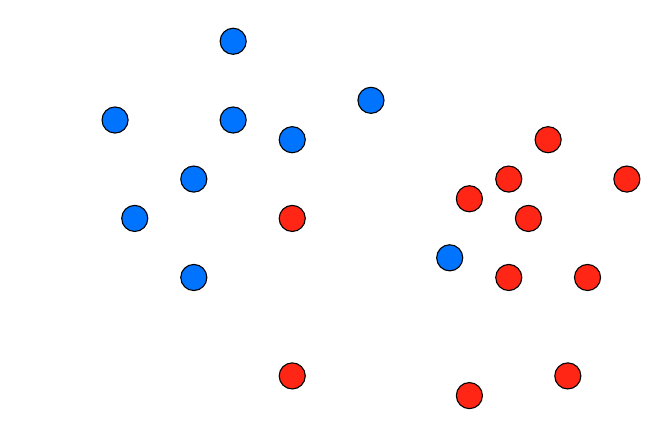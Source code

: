 \tikzstyle{none}=[inner sep=0pt]
\definecolor{hexcolor0x0074ff}{rgb}{0.000,0.455,1.000}
\definecolor{hexcolor0xff2615}{rgb}{1.000,0.149,0.082}

\definecolor{myblack}{rgb}{0.000,0.000,0.000}
\definecolor{mywhite}{rgb}{1.000,1.000,1.000}

\tikzstyle{setA}=[circle,fill=hexcolor0x0074ff,draw=myblack]
\tikzstyle{setB}=[circle,fill=hexcolor0xff2615,draw=myblack]
\tikzstyle{node}=[circle,fill=mywhite,draw=myblack,scale=.1]


\begin{tikzpicture}
	%\begin{pgfonlayer}{nodelayer}
		\node [style=setA] (0) at (-1.75, 1.75) {};
		\node [style=setA] (1) at (-3, 0.5) {};
		\node [style=setA] (2) at (0,2) {};
		\node [style=setA] (3) at (1,0) {};
		\node [style=setA] (4) at (-2.25, 1) {};
		\node [style=setA] (5) at (-3.25, 1.75) {};
		\node [style=setA] (6) at (-1.75, 2.75) {};
		\node [style=setA] (7) at (-1, 1.5) {};
		\node [style=setB] (8) at (2.25, 1.5) {};
		\node [style=setB] (9) at (1.25, 0.75) {};
		\node [style=setB] (10) at (2.75, -0.25) {};
		\node [style=setB] (11) at (-1,0.5) {};
		\node [style=setB] (12) at (3.25, 1) {};
		\node [style=setB] (13) at (2, 0.5) {};
		\node [style=setB] (14) at (2.5, -1.5) {};
		\node [style=setB] (15) at (-1,-1.5) {};
		\node [style=setB] (16) at (1.25, -1.75) {};
		\node [style=setB] (17) at (1.75, -0.25) {};
		\node [style=setA] (18) at (-2.25, -0.25) {};
		\node [style=setB] (19) at (1.75, 1) {};

\end{tikzpicture}